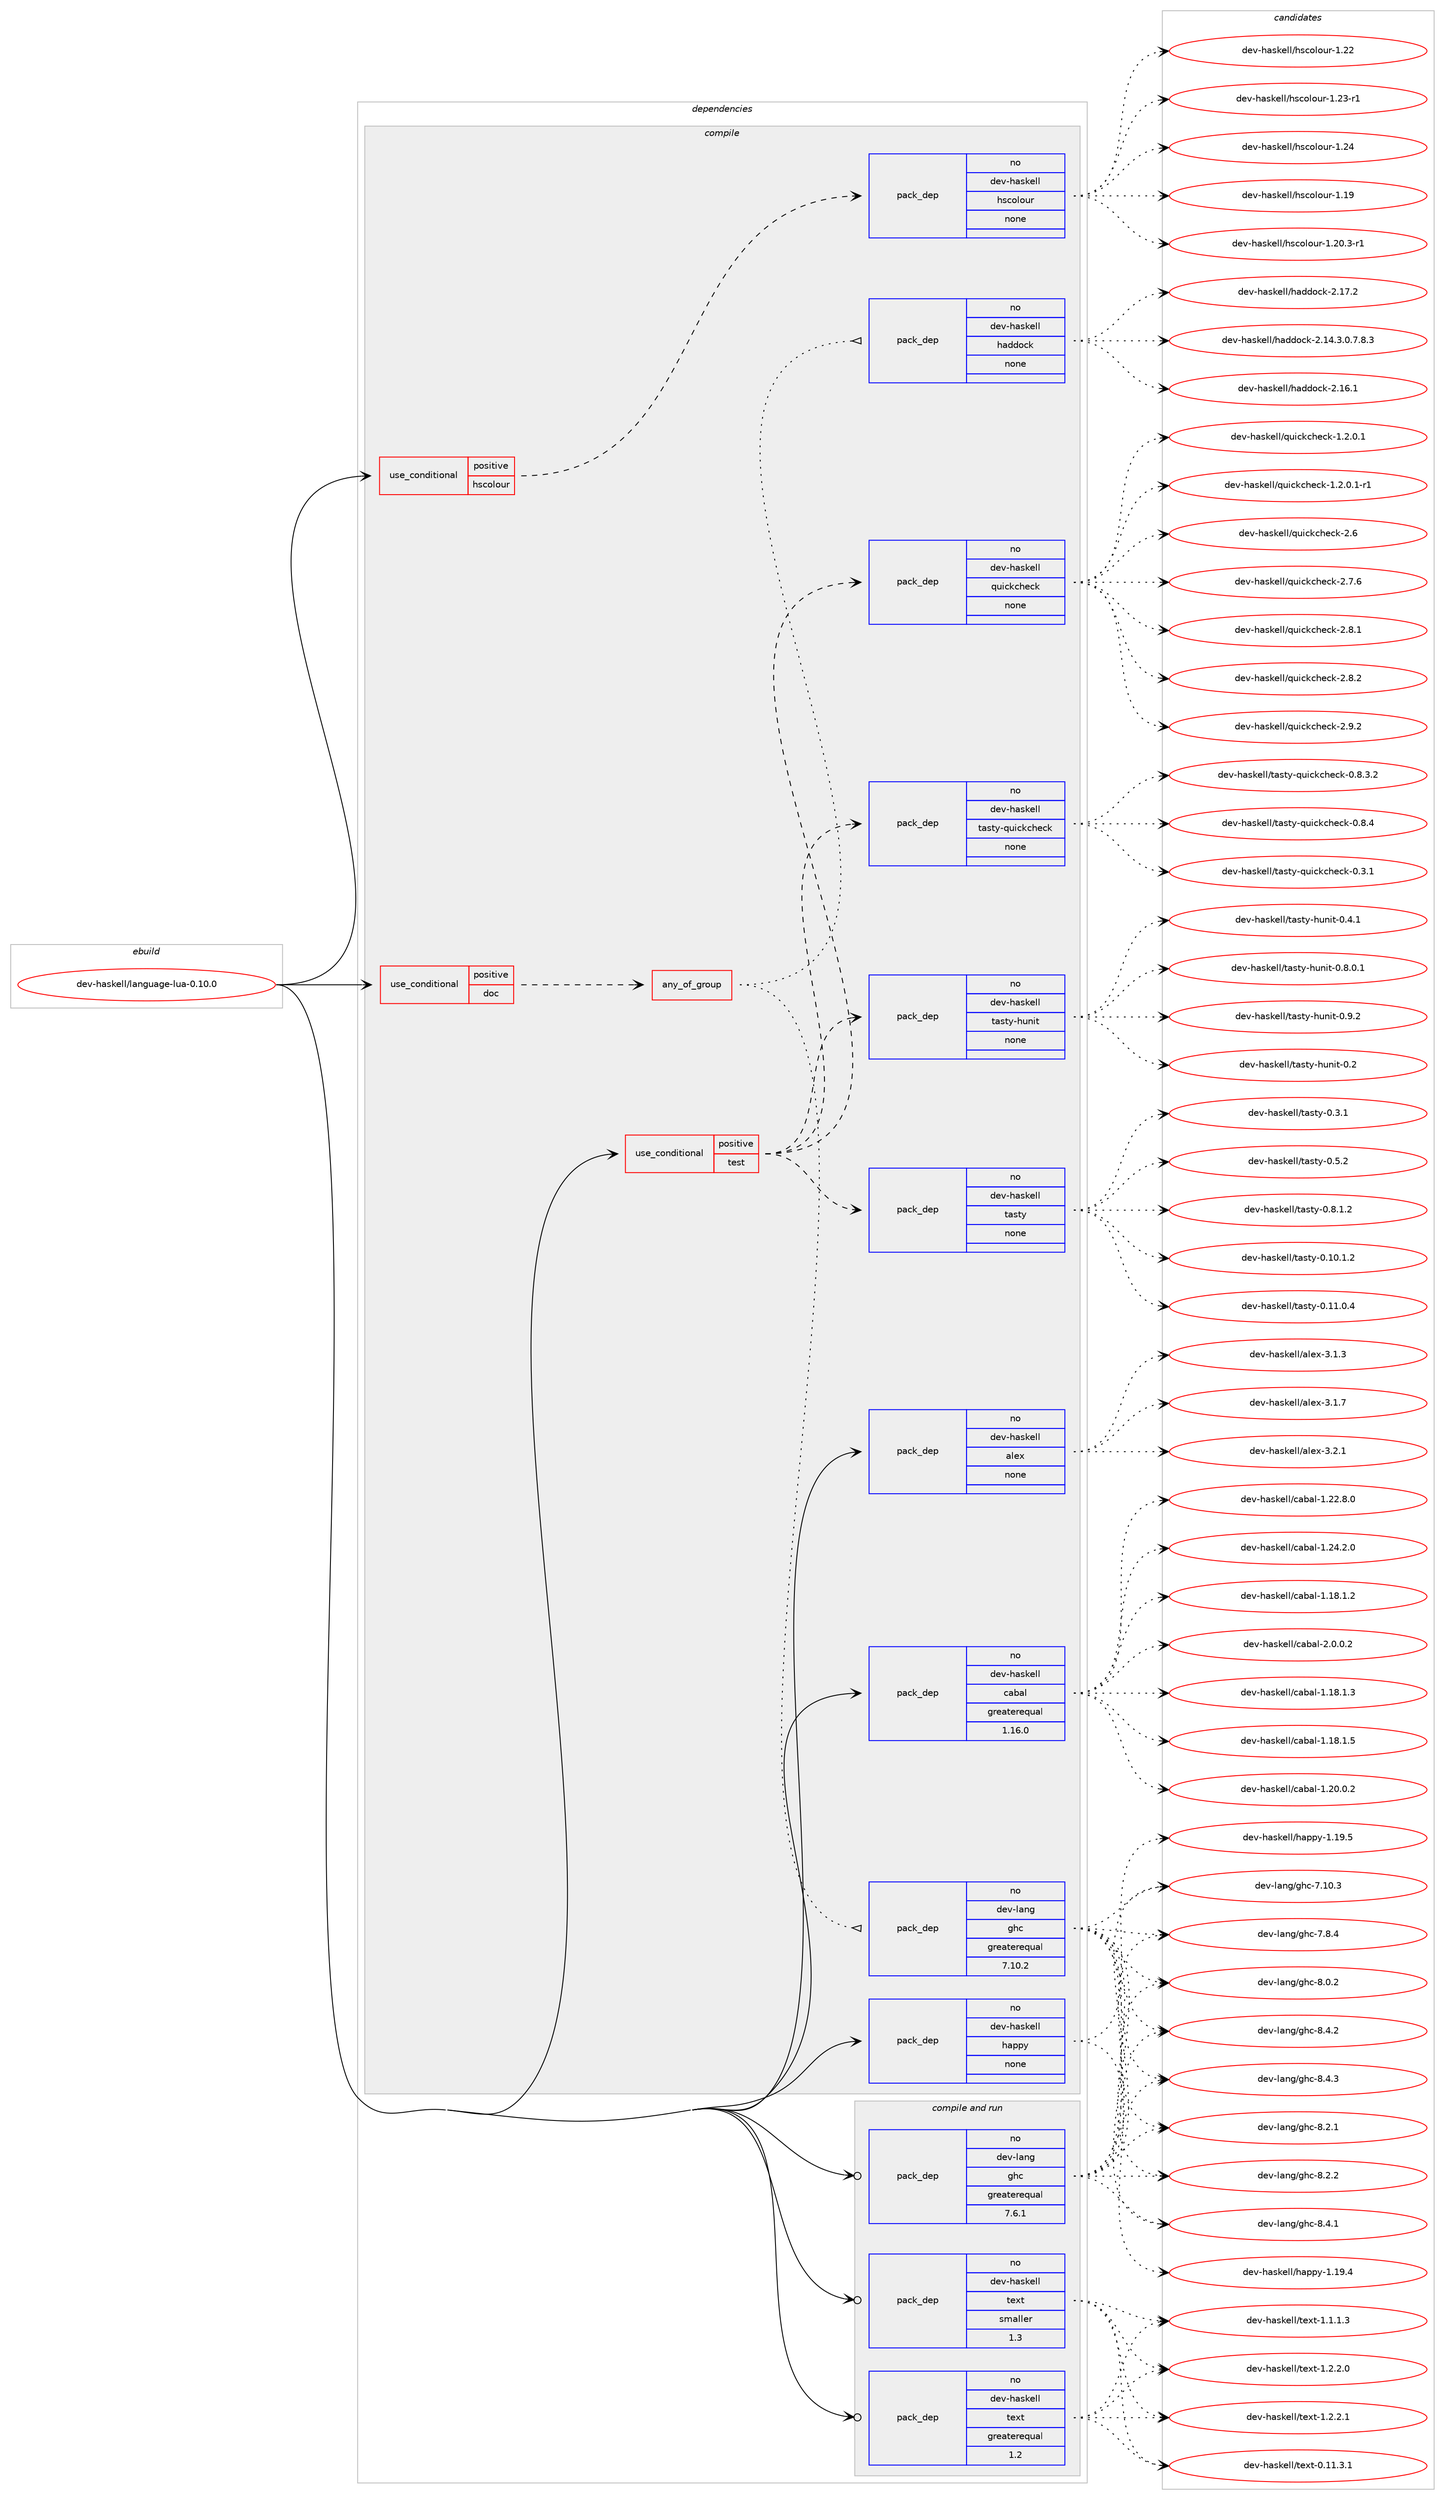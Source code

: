 digraph prolog {

# *************
# Graph options
# *************

newrank=true;
concentrate=true;
compound=true;
graph [rankdir=LR,fontname=Helvetica,fontsize=10,ranksep=1.5];#, ranksep=2.5, nodesep=0.2];
edge  [arrowhead=vee];
node  [fontname=Helvetica,fontsize=10];

# **********
# The ebuild
# **********

subgraph cluster_leftcol {
color=gray;
rank=same;
label=<<i>ebuild</i>>;
id [label="dev-haskell/language-lua-0.10.0", color=red, width=4, href="../dev-haskell/language-lua-0.10.0.svg"];
}

# ****************
# The dependencies
# ****************

subgraph cluster_midcol {
color=gray;
label=<<i>dependencies</i>>;
subgraph cluster_compile {
fillcolor="#eeeeee";
style=filled;
label=<<i>compile</i>>;
subgraph cond360358 {
dependency1337510 [label=<<TABLE BORDER="0" CELLBORDER="1" CELLSPACING="0" CELLPADDING="4"><TR><TD ROWSPAN="3" CELLPADDING="10">use_conditional</TD></TR><TR><TD>positive</TD></TR><TR><TD>doc</TD></TR></TABLE>>, shape=none, color=red];
subgraph any21172 {
dependency1337511 [label=<<TABLE BORDER="0" CELLBORDER="1" CELLSPACING="0" CELLPADDING="4"><TR><TD CELLPADDING="10">any_of_group</TD></TR></TABLE>>, shape=none, color=red];subgraph pack955428 {
dependency1337512 [label=<<TABLE BORDER="0" CELLBORDER="1" CELLSPACING="0" CELLPADDING="4" WIDTH="220"><TR><TD ROWSPAN="6" CELLPADDING="30">pack_dep</TD></TR><TR><TD WIDTH="110">no</TD></TR><TR><TD>dev-haskell</TD></TR><TR><TD>haddock</TD></TR><TR><TD>none</TD></TR><TR><TD></TD></TR></TABLE>>, shape=none, color=blue];
}
dependency1337511:e -> dependency1337512:w [weight=20,style="dotted",arrowhead="oinv"];
subgraph pack955429 {
dependency1337513 [label=<<TABLE BORDER="0" CELLBORDER="1" CELLSPACING="0" CELLPADDING="4" WIDTH="220"><TR><TD ROWSPAN="6" CELLPADDING="30">pack_dep</TD></TR><TR><TD WIDTH="110">no</TD></TR><TR><TD>dev-lang</TD></TR><TR><TD>ghc</TD></TR><TR><TD>greaterequal</TD></TR><TR><TD>7.10.2</TD></TR></TABLE>>, shape=none, color=blue];
}
dependency1337511:e -> dependency1337513:w [weight=20,style="dotted",arrowhead="oinv"];
}
dependency1337510:e -> dependency1337511:w [weight=20,style="dashed",arrowhead="vee"];
}
id:e -> dependency1337510:w [weight=20,style="solid",arrowhead="vee"];
subgraph cond360359 {
dependency1337514 [label=<<TABLE BORDER="0" CELLBORDER="1" CELLSPACING="0" CELLPADDING="4"><TR><TD ROWSPAN="3" CELLPADDING="10">use_conditional</TD></TR><TR><TD>positive</TD></TR><TR><TD>hscolour</TD></TR></TABLE>>, shape=none, color=red];
subgraph pack955430 {
dependency1337515 [label=<<TABLE BORDER="0" CELLBORDER="1" CELLSPACING="0" CELLPADDING="4" WIDTH="220"><TR><TD ROWSPAN="6" CELLPADDING="30">pack_dep</TD></TR><TR><TD WIDTH="110">no</TD></TR><TR><TD>dev-haskell</TD></TR><TR><TD>hscolour</TD></TR><TR><TD>none</TD></TR><TR><TD></TD></TR></TABLE>>, shape=none, color=blue];
}
dependency1337514:e -> dependency1337515:w [weight=20,style="dashed",arrowhead="vee"];
}
id:e -> dependency1337514:w [weight=20,style="solid",arrowhead="vee"];
subgraph cond360360 {
dependency1337516 [label=<<TABLE BORDER="0" CELLBORDER="1" CELLSPACING="0" CELLPADDING="4"><TR><TD ROWSPAN="3" CELLPADDING="10">use_conditional</TD></TR><TR><TD>positive</TD></TR><TR><TD>test</TD></TR></TABLE>>, shape=none, color=red];
subgraph pack955431 {
dependency1337517 [label=<<TABLE BORDER="0" CELLBORDER="1" CELLSPACING="0" CELLPADDING="4" WIDTH="220"><TR><TD ROWSPAN="6" CELLPADDING="30">pack_dep</TD></TR><TR><TD WIDTH="110">no</TD></TR><TR><TD>dev-haskell</TD></TR><TR><TD>quickcheck</TD></TR><TR><TD>none</TD></TR><TR><TD></TD></TR></TABLE>>, shape=none, color=blue];
}
dependency1337516:e -> dependency1337517:w [weight=20,style="dashed",arrowhead="vee"];
subgraph pack955432 {
dependency1337518 [label=<<TABLE BORDER="0" CELLBORDER="1" CELLSPACING="0" CELLPADDING="4" WIDTH="220"><TR><TD ROWSPAN="6" CELLPADDING="30">pack_dep</TD></TR><TR><TD WIDTH="110">no</TD></TR><TR><TD>dev-haskell</TD></TR><TR><TD>tasty</TD></TR><TR><TD>none</TD></TR><TR><TD></TD></TR></TABLE>>, shape=none, color=blue];
}
dependency1337516:e -> dependency1337518:w [weight=20,style="dashed",arrowhead="vee"];
subgraph pack955433 {
dependency1337519 [label=<<TABLE BORDER="0" CELLBORDER="1" CELLSPACING="0" CELLPADDING="4" WIDTH="220"><TR><TD ROWSPAN="6" CELLPADDING="30">pack_dep</TD></TR><TR><TD WIDTH="110">no</TD></TR><TR><TD>dev-haskell</TD></TR><TR><TD>tasty-hunit</TD></TR><TR><TD>none</TD></TR><TR><TD></TD></TR></TABLE>>, shape=none, color=blue];
}
dependency1337516:e -> dependency1337519:w [weight=20,style="dashed",arrowhead="vee"];
subgraph pack955434 {
dependency1337520 [label=<<TABLE BORDER="0" CELLBORDER="1" CELLSPACING="0" CELLPADDING="4" WIDTH="220"><TR><TD ROWSPAN="6" CELLPADDING="30">pack_dep</TD></TR><TR><TD WIDTH="110">no</TD></TR><TR><TD>dev-haskell</TD></TR><TR><TD>tasty-quickcheck</TD></TR><TR><TD>none</TD></TR><TR><TD></TD></TR></TABLE>>, shape=none, color=blue];
}
dependency1337516:e -> dependency1337520:w [weight=20,style="dashed",arrowhead="vee"];
}
id:e -> dependency1337516:w [weight=20,style="solid",arrowhead="vee"];
subgraph pack955435 {
dependency1337521 [label=<<TABLE BORDER="0" CELLBORDER="1" CELLSPACING="0" CELLPADDING="4" WIDTH="220"><TR><TD ROWSPAN="6" CELLPADDING="30">pack_dep</TD></TR><TR><TD WIDTH="110">no</TD></TR><TR><TD>dev-haskell</TD></TR><TR><TD>alex</TD></TR><TR><TD>none</TD></TR><TR><TD></TD></TR></TABLE>>, shape=none, color=blue];
}
id:e -> dependency1337521:w [weight=20,style="solid",arrowhead="vee"];
subgraph pack955436 {
dependency1337522 [label=<<TABLE BORDER="0" CELLBORDER="1" CELLSPACING="0" CELLPADDING="4" WIDTH="220"><TR><TD ROWSPAN="6" CELLPADDING="30">pack_dep</TD></TR><TR><TD WIDTH="110">no</TD></TR><TR><TD>dev-haskell</TD></TR><TR><TD>cabal</TD></TR><TR><TD>greaterequal</TD></TR><TR><TD>1.16.0</TD></TR></TABLE>>, shape=none, color=blue];
}
id:e -> dependency1337522:w [weight=20,style="solid",arrowhead="vee"];
subgraph pack955437 {
dependency1337523 [label=<<TABLE BORDER="0" CELLBORDER="1" CELLSPACING="0" CELLPADDING="4" WIDTH="220"><TR><TD ROWSPAN="6" CELLPADDING="30">pack_dep</TD></TR><TR><TD WIDTH="110">no</TD></TR><TR><TD>dev-haskell</TD></TR><TR><TD>happy</TD></TR><TR><TD>none</TD></TR><TR><TD></TD></TR></TABLE>>, shape=none, color=blue];
}
id:e -> dependency1337523:w [weight=20,style="solid",arrowhead="vee"];
}
subgraph cluster_compileandrun {
fillcolor="#eeeeee";
style=filled;
label=<<i>compile and run</i>>;
subgraph pack955438 {
dependency1337524 [label=<<TABLE BORDER="0" CELLBORDER="1" CELLSPACING="0" CELLPADDING="4" WIDTH="220"><TR><TD ROWSPAN="6" CELLPADDING="30">pack_dep</TD></TR><TR><TD WIDTH="110">no</TD></TR><TR><TD>dev-haskell</TD></TR><TR><TD>text</TD></TR><TR><TD>greaterequal</TD></TR><TR><TD>1.2</TD></TR></TABLE>>, shape=none, color=blue];
}
id:e -> dependency1337524:w [weight=20,style="solid",arrowhead="odotvee"];
subgraph pack955439 {
dependency1337525 [label=<<TABLE BORDER="0" CELLBORDER="1" CELLSPACING="0" CELLPADDING="4" WIDTH="220"><TR><TD ROWSPAN="6" CELLPADDING="30">pack_dep</TD></TR><TR><TD WIDTH="110">no</TD></TR><TR><TD>dev-haskell</TD></TR><TR><TD>text</TD></TR><TR><TD>smaller</TD></TR><TR><TD>1.3</TD></TR></TABLE>>, shape=none, color=blue];
}
id:e -> dependency1337525:w [weight=20,style="solid",arrowhead="odotvee"];
subgraph pack955440 {
dependency1337526 [label=<<TABLE BORDER="0" CELLBORDER="1" CELLSPACING="0" CELLPADDING="4" WIDTH="220"><TR><TD ROWSPAN="6" CELLPADDING="30">pack_dep</TD></TR><TR><TD WIDTH="110">no</TD></TR><TR><TD>dev-lang</TD></TR><TR><TD>ghc</TD></TR><TR><TD>greaterequal</TD></TR><TR><TD>7.6.1</TD></TR></TABLE>>, shape=none, color=blue];
}
id:e -> dependency1337526:w [weight=20,style="solid",arrowhead="odotvee"];
}
subgraph cluster_run {
fillcolor="#eeeeee";
style=filled;
label=<<i>run</i>>;
}
}

# **************
# The candidates
# **************

subgraph cluster_choices {
rank=same;
color=gray;
label=<<i>candidates</i>>;

subgraph choice955428 {
color=black;
nodesep=1;
choice1001011184510497115107101108108471049710010011199107455046495246514648465546564651 [label="dev-haskell/haddock-2.14.3.0.7.8.3", color=red, width=4,href="../dev-haskell/haddock-2.14.3.0.7.8.3.svg"];
choice100101118451049711510710110810847104971001001119910745504649544649 [label="dev-haskell/haddock-2.16.1", color=red, width=4,href="../dev-haskell/haddock-2.16.1.svg"];
choice100101118451049711510710110810847104971001001119910745504649554650 [label="dev-haskell/haddock-2.17.2", color=red, width=4,href="../dev-haskell/haddock-2.17.2.svg"];
dependency1337512:e -> choice1001011184510497115107101108108471049710010011199107455046495246514648465546564651:w [style=dotted,weight="100"];
dependency1337512:e -> choice100101118451049711510710110810847104971001001119910745504649544649:w [style=dotted,weight="100"];
dependency1337512:e -> choice100101118451049711510710110810847104971001001119910745504649554650:w [style=dotted,weight="100"];
}
subgraph choice955429 {
color=black;
nodesep=1;
choice1001011184510897110103471031049945554649484651 [label="dev-lang/ghc-7.10.3", color=red, width=4,href="../dev-lang/ghc-7.10.3.svg"];
choice10010111845108971101034710310499455546564652 [label="dev-lang/ghc-7.8.4", color=red, width=4,href="../dev-lang/ghc-7.8.4.svg"];
choice10010111845108971101034710310499455646484650 [label="dev-lang/ghc-8.0.2", color=red, width=4,href="../dev-lang/ghc-8.0.2.svg"];
choice10010111845108971101034710310499455646504649 [label="dev-lang/ghc-8.2.1", color=red, width=4,href="../dev-lang/ghc-8.2.1.svg"];
choice10010111845108971101034710310499455646504650 [label="dev-lang/ghc-8.2.2", color=red, width=4,href="../dev-lang/ghc-8.2.2.svg"];
choice10010111845108971101034710310499455646524649 [label="dev-lang/ghc-8.4.1", color=red, width=4,href="../dev-lang/ghc-8.4.1.svg"];
choice10010111845108971101034710310499455646524650 [label="dev-lang/ghc-8.4.2", color=red, width=4,href="../dev-lang/ghc-8.4.2.svg"];
choice10010111845108971101034710310499455646524651 [label="dev-lang/ghc-8.4.3", color=red, width=4,href="../dev-lang/ghc-8.4.3.svg"];
dependency1337513:e -> choice1001011184510897110103471031049945554649484651:w [style=dotted,weight="100"];
dependency1337513:e -> choice10010111845108971101034710310499455546564652:w [style=dotted,weight="100"];
dependency1337513:e -> choice10010111845108971101034710310499455646484650:w [style=dotted,weight="100"];
dependency1337513:e -> choice10010111845108971101034710310499455646504649:w [style=dotted,weight="100"];
dependency1337513:e -> choice10010111845108971101034710310499455646504650:w [style=dotted,weight="100"];
dependency1337513:e -> choice10010111845108971101034710310499455646524649:w [style=dotted,weight="100"];
dependency1337513:e -> choice10010111845108971101034710310499455646524650:w [style=dotted,weight="100"];
dependency1337513:e -> choice10010111845108971101034710310499455646524651:w [style=dotted,weight="100"];
}
subgraph choice955430 {
color=black;
nodesep=1;
choice100101118451049711510710110810847104115991111081111171144549464957 [label="dev-haskell/hscolour-1.19", color=red, width=4,href="../dev-haskell/hscolour-1.19.svg"];
choice10010111845104971151071011081084710411599111108111117114454946504846514511449 [label="dev-haskell/hscolour-1.20.3-r1", color=red, width=4,href="../dev-haskell/hscolour-1.20.3-r1.svg"];
choice100101118451049711510710110810847104115991111081111171144549465050 [label="dev-haskell/hscolour-1.22", color=red, width=4,href="../dev-haskell/hscolour-1.22.svg"];
choice1001011184510497115107101108108471041159911110811111711445494650514511449 [label="dev-haskell/hscolour-1.23-r1", color=red, width=4,href="../dev-haskell/hscolour-1.23-r1.svg"];
choice100101118451049711510710110810847104115991111081111171144549465052 [label="dev-haskell/hscolour-1.24", color=red, width=4,href="../dev-haskell/hscolour-1.24.svg"];
dependency1337515:e -> choice100101118451049711510710110810847104115991111081111171144549464957:w [style=dotted,weight="100"];
dependency1337515:e -> choice10010111845104971151071011081084710411599111108111117114454946504846514511449:w [style=dotted,weight="100"];
dependency1337515:e -> choice100101118451049711510710110810847104115991111081111171144549465050:w [style=dotted,weight="100"];
dependency1337515:e -> choice1001011184510497115107101108108471041159911110811111711445494650514511449:w [style=dotted,weight="100"];
dependency1337515:e -> choice100101118451049711510710110810847104115991111081111171144549465052:w [style=dotted,weight="100"];
}
subgraph choice955431 {
color=black;
nodesep=1;
choice1001011184510497115107101108108471131171059910799104101991074549465046484649 [label="dev-haskell/quickcheck-1.2.0.1", color=red, width=4,href="../dev-haskell/quickcheck-1.2.0.1.svg"];
choice10010111845104971151071011081084711311710599107991041019910745494650464846494511449 [label="dev-haskell/quickcheck-1.2.0.1-r1", color=red, width=4,href="../dev-haskell/quickcheck-1.2.0.1-r1.svg"];
choice10010111845104971151071011081084711311710599107991041019910745504654 [label="dev-haskell/quickcheck-2.6", color=red, width=4,href="../dev-haskell/quickcheck-2.6.svg"];
choice100101118451049711510710110810847113117105991079910410199107455046554654 [label="dev-haskell/quickcheck-2.7.6", color=red, width=4,href="../dev-haskell/quickcheck-2.7.6.svg"];
choice100101118451049711510710110810847113117105991079910410199107455046564649 [label="dev-haskell/quickcheck-2.8.1", color=red, width=4,href="../dev-haskell/quickcheck-2.8.1.svg"];
choice100101118451049711510710110810847113117105991079910410199107455046564650 [label="dev-haskell/quickcheck-2.8.2", color=red, width=4,href="../dev-haskell/quickcheck-2.8.2.svg"];
choice100101118451049711510710110810847113117105991079910410199107455046574650 [label="dev-haskell/quickcheck-2.9.2", color=red, width=4,href="../dev-haskell/quickcheck-2.9.2.svg"];
dependency1337517:e -> choice1001011184510497115107101108108471131171059910799104101991074549465046484649:w [style=dotted,weight="100"];
dependency1337517:e -> choice10010111845104971151071011081084711311710599107991041019910745494650464846494511449:w [style=dotted,weight="100"];
dependency1337517:e -> choice10010111845104971151071011081084711311710599107991041019910745504654:w [style=dotted,weight="100"];
dependency1337517:e -> choice100101118451049711510710110810847113117105991079910410199107455046554654:w [style=dotted,weight="100"];
dependency1337517:e -> choice100101118451049711510710110810847113117105991079910410199107455046564649:w [style=dotted,weight="100"];
dependency1337517:e -> choice100101118451049711510710110810847113117105991079910410199107455046564650:w [style=dotted,weight="100"];
dependency1337517:e -> choice100101118451049711510710110810847113117105991079910410199107455046574650:w [style=dotted,weight="100"];
}
subgraph choice955432 {
color=black;
nodesep=1;
choice10010111845104971151071011081084711697115116121454846494846494650 [label="dev-haskell/tasty-0.10.1.2", color=red, width=4,href="../dev-haskell/tasty-0.10.1.2.svg"];
choice10010111845104971151071011081084711697115116121454846494946484652 [label="dev-haskell/tasty-0.11.0.4", color=red, width=4,href="../dev-haskell/tasty-0.11.0.4.svg"];
choice10010111845104971151071011081084711697115116121454846514649 [label="dev-haskell/tasty-0.3.1", color=red, width=4,href="../dev-haskell/tasty-0.3.1.svg"];
choice10010111845104971151071011081084711697115116121454846534650 [label="dev-haskell/tasty-0.5.2", color=red, width=4,href="../dev-haskell/tasty-0.5.2.svg"];
choice100101118451049711510710110810847116971151161214548465646494650 [label="dev-haskell/tasty-0.8.1.2", color=red, width=4,href="../dev-haskell/tasty-0.8.1.2.svg"];
dependency1337518:e -> choice10010111845104971151071011081084711697115116121454846494846494650:w [style=dotted,weight="100"];
dependency1337518:e -> choice10010111845104971151071011081084711697115116121454846494946484652:w [style=dotted,weight="100"];
dependency1337518:e -> choice10010111845104971151071011081084711697115116121454846514649:w [style=dotted,weight="100"];
dependency1337518:e -> choice10010111845104971151071011081084711697115116121454846534650:w [style=dotted,weight="100"];
dependency1337518:e -> choice100101118451049711510710110810847116971151161214548465646494650:w [style=dotted,weight="100"];
}
subgraph choice955433 {
color=black;
nodesep=1;
choice100101118451049711510710110810847116971151161214510411711010511645484650 [label="dev-haskell/tasty-hunit-0.2", color=red, width=4,href="../dev-haskell/tasty-hunit-0.2.svg"];
choice1001011184510497115107101108108471169711511612145104117110105116454846524649 [label="dev-haskell/tasty-hunit-0.4.1", color=red, width=4,href="../dev-haskell/tasty-hunit-0.4.1.svg"];
choice10010111845104971151071011081084711697115116121451041171101051164548465646484649 [label="dev-haskell/tasty-hunit-0.8.0.1", color=red, width=4,href="../dev-haskell/tasty-hunit-0.8.0.1.svg"];
choice1001011184510497115107101108108471169711511612145104117110105116454846574650 [label="dev-haskell/tasty-hunit-0.9.2", color=red, width=4,href="../dev-haskell/tasty-hunit-0.9.2.svg"];
dependency1337519:e -> choice100101118451049711510710110810847116971151161214510411711010511645484650:w [style=dotted,weight="100"];
dependency1337519:e -> choice1001011184510497115107101108108471169711511612145104117110105116454846524649:w [style=dotted,weight="100"];
dependency1337519:e -> choice10010111845104971151071011081084711697115116121451041171101051164548465646484649:w [style=dotted,weight="100"];
dependency1337519:e -> choice1001011184510497115107101108108471169711511612145104117110105116454846574650:w [style=dotted,weight="100"];
}
subgraph choice955434 {
color=black;
nodesep=1;
choice1001011184510497115107101108108471169711511612145113117105991079910410199107454846514649 [label="dev-haskell/tasty-quickcheck-0.3.1", color=red, width=4,href="../dev-haskell/tasty-quickcheck-0.3.1.svg"];
choice10010111845104971151071011081084711697115116121451131171059910799104101991074548465646514650 [label="dev-haskell/tasty-quickcheck-0.8.3.2", color=red, width=4,href="../dev-haskell/tasty-quickcheck-0.8.3.2.svg"];
choice1001011184510497115107101108108471169711511612145113117105991079910410199107454846564652 [label="dev-haskell/tasty-quickcheck-0.8.4", color=red, width=4,href="../dev-haskell/tasty-quickcheck-0.8.4.svg"];
dependency1337520:e -> choice1001011184510497115107101108108471169711511612145113117105991079910410199107454846514649:w [style=dotted,weight="100"];
dependency1337520:e -> choice10010111845104971151071011081084711697115116121451131171059910799104101991074548465646514650:w [style=dotted,weight="100"];
dependency1337520:e -> choice1001011184510497115107101108108471169711511612145113117105991079910410199107454846564652:w [style=dotted,weight="100"];
}
subgraph choice955435 {
color=black;
nodesep=1;
choice10010111845104971151071011081084797108101120455146494651 [label="dev-haskell/alex-3.1.3", color=red, width=4,href="../dev-haskell/alex-3.1.3.svg"];
choice10010111845104971151071011081084797108101120455146494655 [label="dev-haskell/alex-3.1.7", color=red, width=4,href="../dev-haskell/alex-3.1.7.svg"];
choice10010111845104971151071011081084797108101120455146504649 [label="dev-haskell/alex-3.2.1", color=red, width=4,href="../dev-haskell/alex-3.2.1.svg"];
dependency1337521:e -> choice10010111845104971151071011081084797108101120455146494651:w [style=dotted,weight="100"];
dependency1337521:e -> choice10010111845104971151071011081084797108101120455146494655:w [style=dotted,weight="100"];
dependency1337521:e -> choice10010111845104971151071011081084797108101120455146504649:w [style=dotted,weight="100"];
}
subgraph choice955436 {
color=black;
nodesep=1;
choice10010111845104971151071011081084799979897108454946495646494650 [label="dev-haskell/cabal-1.18.1.2", color=red, width=4,href="../dev-haskell/cabal-1.18.1.2.svg"];
choice10010111845104971151071011081084799979897108454946495646494651 [label="dev-haskell/cabal-1.18.1.3", color=red, width=4,href="../dev-haskell/cabal-1.18.1.3.svg"];
choice10010111845104971151071011081084799979897108454946495646494653 [label="dev-haskell/cabal-1.18.1.5", color=red, width=4,href="../dev-haskell/cabal-1.18.1.5.svg"];
choice10010111845104971151071011081084799979897108454946504846484650 [label="dev-haskell/cabal-1.20.0.2", color=red, width=4,href="../dev-haskell/cabal-1.20.0.2.svg"];
choice10010111845104971151071011081084799979897108454946505046564648 [label="dev-haskell/cabal-1.22.8.0", color=red, width=4,href="../dev-haskell/cabal-1.22.8.0.svg"];
choice10010111845104971151071011081084799979897108454946505246504648 [label="dev-haskell/cabal-1.24.2.0", color=red, width=4,href="../dev-haskell/cabal-1.24.2.0.svg"];
choice100101118451049711510710110810847999798971084550464846484650 [label="dev-haskell/cabal-2.0.0.2", color=red, width=4,href="../dev-haskell/cabal-2.0.0.2.svg"];
dependency1337522:e -> choice10010111845104971151071011081084799979897108454946495646494650:w [style=dotted,weight="100"];
dependency1337522:e -> choice10010111845104971151071011081084799979897108454946495646494651:w [style=dotted,weight="100"];
dependency1337522:e -> choice10010111845104971151071011081084799979897108454946495646494653:w [style=dotted,weight="100"];
dependency1337522:e -> choice10010111845104971151071011081084799979897108454946504846484650:w [style=dotted,weight="100"];
dependency1337522:e -> choice10010111845104971151071011081084799979897108454946505046564648:w [style=dotted,weight="100"];
dependency1337522:e -> choice10010111845104971151071011081084799979897108454946505246504648:w [style=dotted,weight="100"];
dependency1337522:e -> choice100101118451049711510710110810847999798971084550464846484650:w [style=dotted,weight="100"];
}
subgraph choice955437 {
color=black;
nodesep=1;
choice1001011184510497115107101108108471049711211212145494649574652 [label="dev-haskell/happy-1.19.4", color=red, width=4,href="../dev-haskell/happy-1.19.4.svg"];
choice1001011184510497115107101108108471049711211212145494649574653 [label="dev-haskell/happy-1.19.5", color=red, width=4,href="../dev-haskell/happy-1.19.5.svg"];
dependency1337523:e -> choice1001011184510497115107101108108471049711211212145494649574652:w [style=dotted,weight="100"];
dependency1337523:e -> choice1001011184510497115107101108108471049711211212145494649574653:w [style=dotted,weight="100"];
}
subgraph choice955438 {
color=black;
nodesep=1;
choice100101118451049711510710110810847116101120116454846494946514649 [label="dev-haskell/text-0.11.3.1", color=red, width=4,href="../dev-haskell/text-0.11.3.1.svg"];
choice1001011184510497115107101108108471161011201164549464946494651 [label="dev-haskell/text-1.1.1.3", color=red, width=4,href="../dev-haskell/text-1.1.1.3.svg"];
choice1001011184510497115107101108108471161011201164549465046504648 [label="dev-haskell/text-1.2.2.0", color=red, width=4,href="../dev-haskell/text-1.2.2.0.svg"];
choice1001011184510497115107101108108471161011201164549465046504649 [label="dev-haskell/text-1.2.2.1", color=red, width=4,href="../dev-haskell/text-1.2.2.1.svg"];
dependency1337524:e -> choice100101118451049711510710110810847116101120116454846494946514649:w [style=dotted,weight="100"];
dependency1337524:e -> choice1001011184510497115107101108108471161011201164549464946494651:w [style=dotted,weight="100"];
dependency1337524:e -> choice1001011184510497115107101108108471161011201164549465046504648:w [style=dotted,weight="100"];
dependency1337524:e -> choice1001011184510497115107101108108471161011201164549465046504649:w [style=dotted,weight="100"];
}
subgraph choice955439 {
color=black;
nodesep=1;
choice100101118451049711510710110810847116101120116454846494946514649 [label="dev-haskell/text-0.11.3.1", color=red, width=4,href="../dev-haskell/text-0.11.3.1.svg"];
choice1001011184510497115107101108108471161011201164549464946494651 [label="dev-haskell/text-1.1.1.3", color=red, width=4,href="../dev-haskell/text-1.1.1.3.svg"];
choice1001011184510497115107101108108471161011201164549465046504648 [label="dev-haskell/text-1.2.2.0", color=red, width=4,href="../dev-haskell/text-1.2.2.0.svg"];
choice1001011184510497115107101108108471161011201164549465046504649 [label="dev-haskell/text-1.2.2.1", color=red, width=4,href="../dev-haskell/text-1.2.2.1.svg"];
dependency1337525:e -> choice100101118451049711510710110810847116101120116454846494946514649:w [style=dotted,weight="100"];
dependency1337525:e -> choice1001011184510497115107101108108471161011201164549464946494651:w [style=dotted,weight="100"];
dependency1337525:e -> choice1001011184510497115107101108108471161011201164549465046504648:w [style=dotted,weight="100"];
dependency1337525:e -> choice1001011184510497115107101108108471161011201164549465046504649:w [style=dotted,weight="100"];
}
subgraph choice955440 {
color=black;
nodesep=1;
choice1001011184510897110103471031049945554649484651 [label="dev-lang/ghc-7.10.3", color=red, width=4,href="../dev-lang/ghc-7.10.3.svg"];
choice10010111845108971101034710310499455546564652 [label="dev-lang/ghc-7.8.4", color=red, width=4,href="../dev-lang/ghc-7.8.4.svg"];
choice10010111845108971101034710310499455646484650 [label="dev-lang/ghc-8.0.2", color=red, width=4,href="../dev-lang/ghc-8.0.2.svg"];
choice10010111845108971101034710310499455646504649 [label="dev-lang/ghc-8.2.1", color=red, width=4,href="../dev-lang/ghc-8.2.1.svg"];
choice10010111845108971101034710310499455646504650 [label="dev-lang/ghc-8.2.2", color=red, width=4,href="../dev-lang/ghc-8.2.2.svg"];
choice10010111845108971101034710310499455646524649 [label="dev-lang/ghc-8.4.1", color=red, width=4,href="../dev-lang/ghc-8.4.1.svg"];
choice10010111845108971101034710310499455646524650 [label="dev-lang/ghc-8.4.2", color=red, width=4,href="../dev-lang/ghc-8.4.2.svg"];
choice10010111845108971101034710310499455646524651 [label="dev-lang/ghc-8.4.3", color=red, width=4,href="../dev-lang/ghc-8.4.3.svg"];
dependency1337526:e -> choice1001011184510897110103471031049945554649484651:w [style=dotted,weight="100"];
dependency1337526:e -> choice10010111845108971101034710310499455546564652:w [style=dotted,weight="100"];
dependency1337526:e -> choice10010111845108971101034710310499455646484650:w [style=dotted,weight="100"];
dependency1337526:e -> choice10010111845108971101034710310499455646504649:w [style=dotted,weight="100"];
dependency1337526:e -> choice10010111845108971101034710310499455646504650:w [style=dotted,weight="100"];
dependency1337526:e -> choice10010111845108971101034710310499455646524649:w [style=dotted,weight="100"];
dependency1337526:e -> choice10010111845108971101034710310499455646524650:w [style=dotted,weight="100"];
dependency1337526:e -> choice10010111845108971101034710310499455646524651:w [style=dotted,weight="100"];
}
}

}
